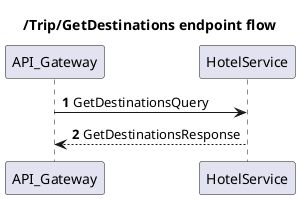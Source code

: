 @startuml
'https://plantuml.com/sequence-diagram
title /Trip/GetDestinations endpoint flow 
autonumber

API_Gateway -> HotelService: GetDestinationsQuery
HotelService --> API_Gateway: GetDestinationsResponse


@enduml
